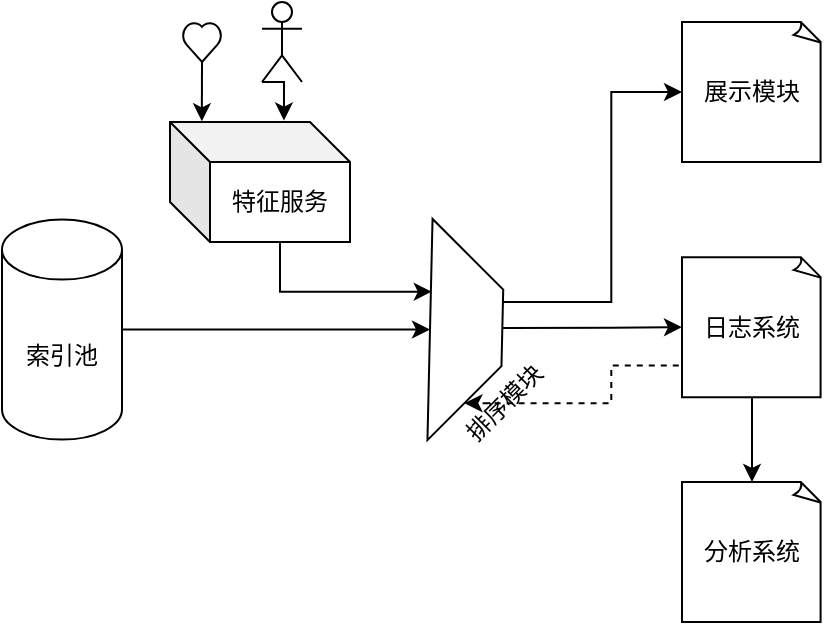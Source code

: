 <mxfile version="21.1.7" type="github">
  <diagram name="第 1 页" id="1E94K47BmIYDffLuukZ6">
    <mxGraphModel dx="643" dy="406" grid="1" gridSize="10" guides="1" tooltips="1" connect="1" arrows="1" fold="1" page="1" pageScale="1" pageWidth="827" pageHeight="1169" math="0" shadow="0">
      <root>
        <mxCell id="0" />
        <mxCell id="1" parent="0" />
        <mxCell id="yvMJtrS2i9aQ3Wf8jmqx-13" style="edgeStyle=orthogonalEdgeStyle;rounded=0;orthogonalLoop=1;jettySize=auto;html=1;exitX=1;exitY=0.5;exitDx=0;exitDy=0;exitPerimeter=0;entryX=0.5;entryY=0.5;entryDx=0;entryDy=0;entryPerimeter=0;" edge="1" parent="1" source="yvMJtrS2i9aQ3Wf8jmqx-1" target="yvMJtrS2i9aQ3Wf8jmqx-5">
          <mxGeometry relative="1" as="geometry" />
        </mxCell>
        <mxCell id="yvMJtrS2i9aQ3Wf8jmqx-1" value="索引池" style="shape=cylinder3;whiteSpace=wrap;html=1;boundedLbl=1;backgroundOutline=1;size=15;" vertex="1" parent="1">
          <mxGeometry x="240" y="418.78" width="60" height="110" as="geometry" />
        </mxCell>
        <mxCell id="yvMJtrS2i9aQ3Wf8jmqx-2" value="特征服务" style="shape=cube;whiteSpace=wrap;html=1;boundedLbl=1;backgroundOutline=1;darkOpacity=0.05;darkOpacity2=0.1;" vertex="1" parent="1">
          <mxGeometry x="324" y="370" width="90" height="60" as="geometry" />
        </mxCell>
        <mxCell id="yvMJtrS2i9aQ3Wf8jmqx-20" style="edgeStyle=orthogonalEdgeStyle;rounded=0;orthogonalLoop=1;jettySize=auto;html=1;exitX=0;exitY=0;exitDx=66.165;exitDy=63.188;exitPerimeter=0;entryX=0;entryY=0.5;entryDx=0;entryDy=0;entryPerimeter=0;" edge="1" parent="1" source="yvMJtrS2i9aQ3Wf8jmqx-5" target="yvMJtrS2i9aQ3Wf8jmqx-7">
          <mxGeometry relative="1" as="geometry" />
        </mxCell>
        <mxCell id="yvMJtrS2i9aQ3Wf8jmqx-5" value="排序模块" style="verticalLabelPosition=bottom;verticalAlign=top;html=1;shape=mxgraph.basic.diag_stripe;dx=39.98;rotation=-45;" vertex="1" parent="1">
          <mxGeometry x="414" y="435.58" width="80" height="76.4" as="geometry" />
        </mxCell>
        <mxCell id="yvMJtrS2i9aQ3Wf8jmqx-6" value="展示模块" style="whiteSpace=wrap;html=1;shape=mxgraph.basic.document" vertex="1" parent="1">
          <mxGeometry x="580" y="320" width="70" height="70" as="geometry" />
        </mxCell>
        <mxCell id="yvMJtrS2i9aQ3Wf8jmqx-22" style="edgeStyle=orthogonalEdgeStyle;rounded=0;orthogonalLoop=1;jettySize=auto;html=1;exitX=0.5;exitY=1;exitDx=0;exitDy=0;exitPerimeter=0;entryX=0.5;entryY=0;entryDx=0;entryDy=0;entryPerimeter=0;" edge="1" parent="1" source="yvMJtrS2i9aQ3Wf8jmqx-7" target="yvMJtrS2i9aQ3Wf8jmqx-9">
          <mxGeometry relative="1" as="geometry" />
        </mxCell>
        <mxCell id="yvMJtrS2i9aQ3Wf8jmqx-7" value="日志系统" style="whiteSpace=wrap;html=1;shape=mxgraph.basic.document" vertex="1" parent="1">
          <mxGeometry x="580" y="437.58" width="70" height="70" as="geometry" />
        </mxCell>
        <mxCell id="yvMJtrS2i9aQ3Wf8jmqx-9" value="分析系统" style="whiteSpace=wrap;html=1;shape=mxgraph.basic.document" vertex="1" parent="1">
          <mxGeometry x="580" y="550" width="70" height="70" as="geometry" />
        </mxCell>
        <mxCell id="yvMJtrS2i9aQ3Wf8jmqx-18" style="edgeStyle=orthogonalEdgeStyle;rounded=0;orthogonalLoop=1;jettySize=auto;html=1;exitX=0;exitY=1;exitDx=0;exitDy=0;exitPerimeter=0;entryX=0.633;entryY=-0.012;entryDx=0;entryDy=0;entryPerimeter=0;" edge="1" parent="1" source="yvMJtrS2i9aQ3Wf8jmqx-11" target="yvMJtrS2i9aQ3Wf8jmqx-2">
          <mxGeometry relative="1" as="geometry" />
        </mxCell>
        <mxCell id="yvMJtrS2i9aQ3Wf8jmqx-11" value="" style="shape=umlActor;verticalLabelPosition=bottom;verticalAlign=top;html=1;outlineConnect=0;" vertex="1" parent="1">
          <mxGeometry x="370" y="310" width="20" height="40" as="geometry" />
        </mxCell>
        <mxCell id="yvMJtrS2i9aQ3Wf8jmqx-19" style="edgeStyle=orthogonalEdgeStyle;rounded=0;orthogonalLoop=1;jettySize=auto;html=1;exitX=0.5;exitY=1;exitDx=0;exitDy=0;exitPerimeter=0;entryX=0.177;entryY=-0.006;entryDx=0;entryDy=0;entryPerimeter=0;" edge="1" parent="1" source="yvMJtrS2i9aQ3Wf8jmqx-12" target="yvMJtrS2i9aQ3Wf8jmqx-2">
          <mxGeometry relative="1" as="geometry" />
        </mxCell>
        <mxCell id="yvMJtrS2i9aQ3Wf8jmqx-12" value="" style="verticalLabelPosition=bottom;verticalAlign=top;html=1;shape=mxgraph.basic.heart" vertex="1" parent="1">
          <mxGeometry x="330" y="320" width="20" height="20" as="geometry" />
        </mxCell>
        <mxCell id="yvMJtrS2i9aQ3Wf8jmqx-17" value="" style="endArrow=classic;html=1;rounded=0;exitX=0;exitY=0;exitDx=55;exitDy=60.0;exitPerimeter=0;edgeStyle=orthogonalEdgeStyle;entryX=0.675;entryY=0.333;entryDx=0;entryDy=0;entryPerimeter=0;" edge="1" parent="1" source="yvMJtrS2i9aQ3Wf8jmqx-2" target="yvMJtrS2i9aQ3Wf8jmqx-5">
          <mxGeometry width="50" height="50" relative="1" as="geometry">
            <mxPoint x="350" y="500" as="sourcePoint" />
            <mxPoint x="410" y="450" as="targetPoint" />
            <Array as="points">
              <mxPoint x="379" y="455" />
            </Array>
          </mxGeometry>
        </mxCell>
        <mxCell id="yvMJtrS2i9aQ3Wf8jmqx-21" value="" style="endArrow=classic;html=1;rounded=0;entryX=0;entryY=0.5;entryDx=0;entryDy=0;entryPerimeter=0;edgeStyle=orthogonalEdgeStyle;exitX=0.94;exitY=0.706;exitDx=0;exitDy=0;exitPerimeter=0;" edge="1" parent="1" source="yvMJtrS2i9aQ3Wf8jmqx-5" target="yvMJtrS2i9aQ3Wf8jmqx-6">
          <mxGeometry width="50" height="50" relative="1" as="geometry">
            <mxPoint x="530" y="460" as="sourcePoint" />
            <mxPoint x="580" y="410" as="targetPoint" />
          </mxGeometry>
        </mxCell>
        <mxCell id="yvMJtrS2i9aQ3Wf8jmqx-23" value="" style="endArrow=classic;html=1;rounded=0;exitX=-0.023;exitY=0.773;exitDx=0;exitDy=0;exitPerimeter=0;entryX=0;entryY=0;entryDx=26.165;entryDy=76.4;entryPerimeter=0;edgeStyle=orthogonalEdgeStyle;dashed=1;" edge="1" parent="1" source="yvMJtrS2i9aQ3Wf8jmqx-7" target="yvMJtrS2i9aQ3Wf8jmqx-5">
          <mxGeometry width="50" height="50" relative="1" as="geometry">
            <mxPoint x="490" y="580" as="sourcePoint" />
            <mxPoint x="540" y="530" as="targetPoint" />
          </mxGeometry>
        </mxCell>
      </root>
    </mxGraphModel>
  </diagram>
</mxfile>
